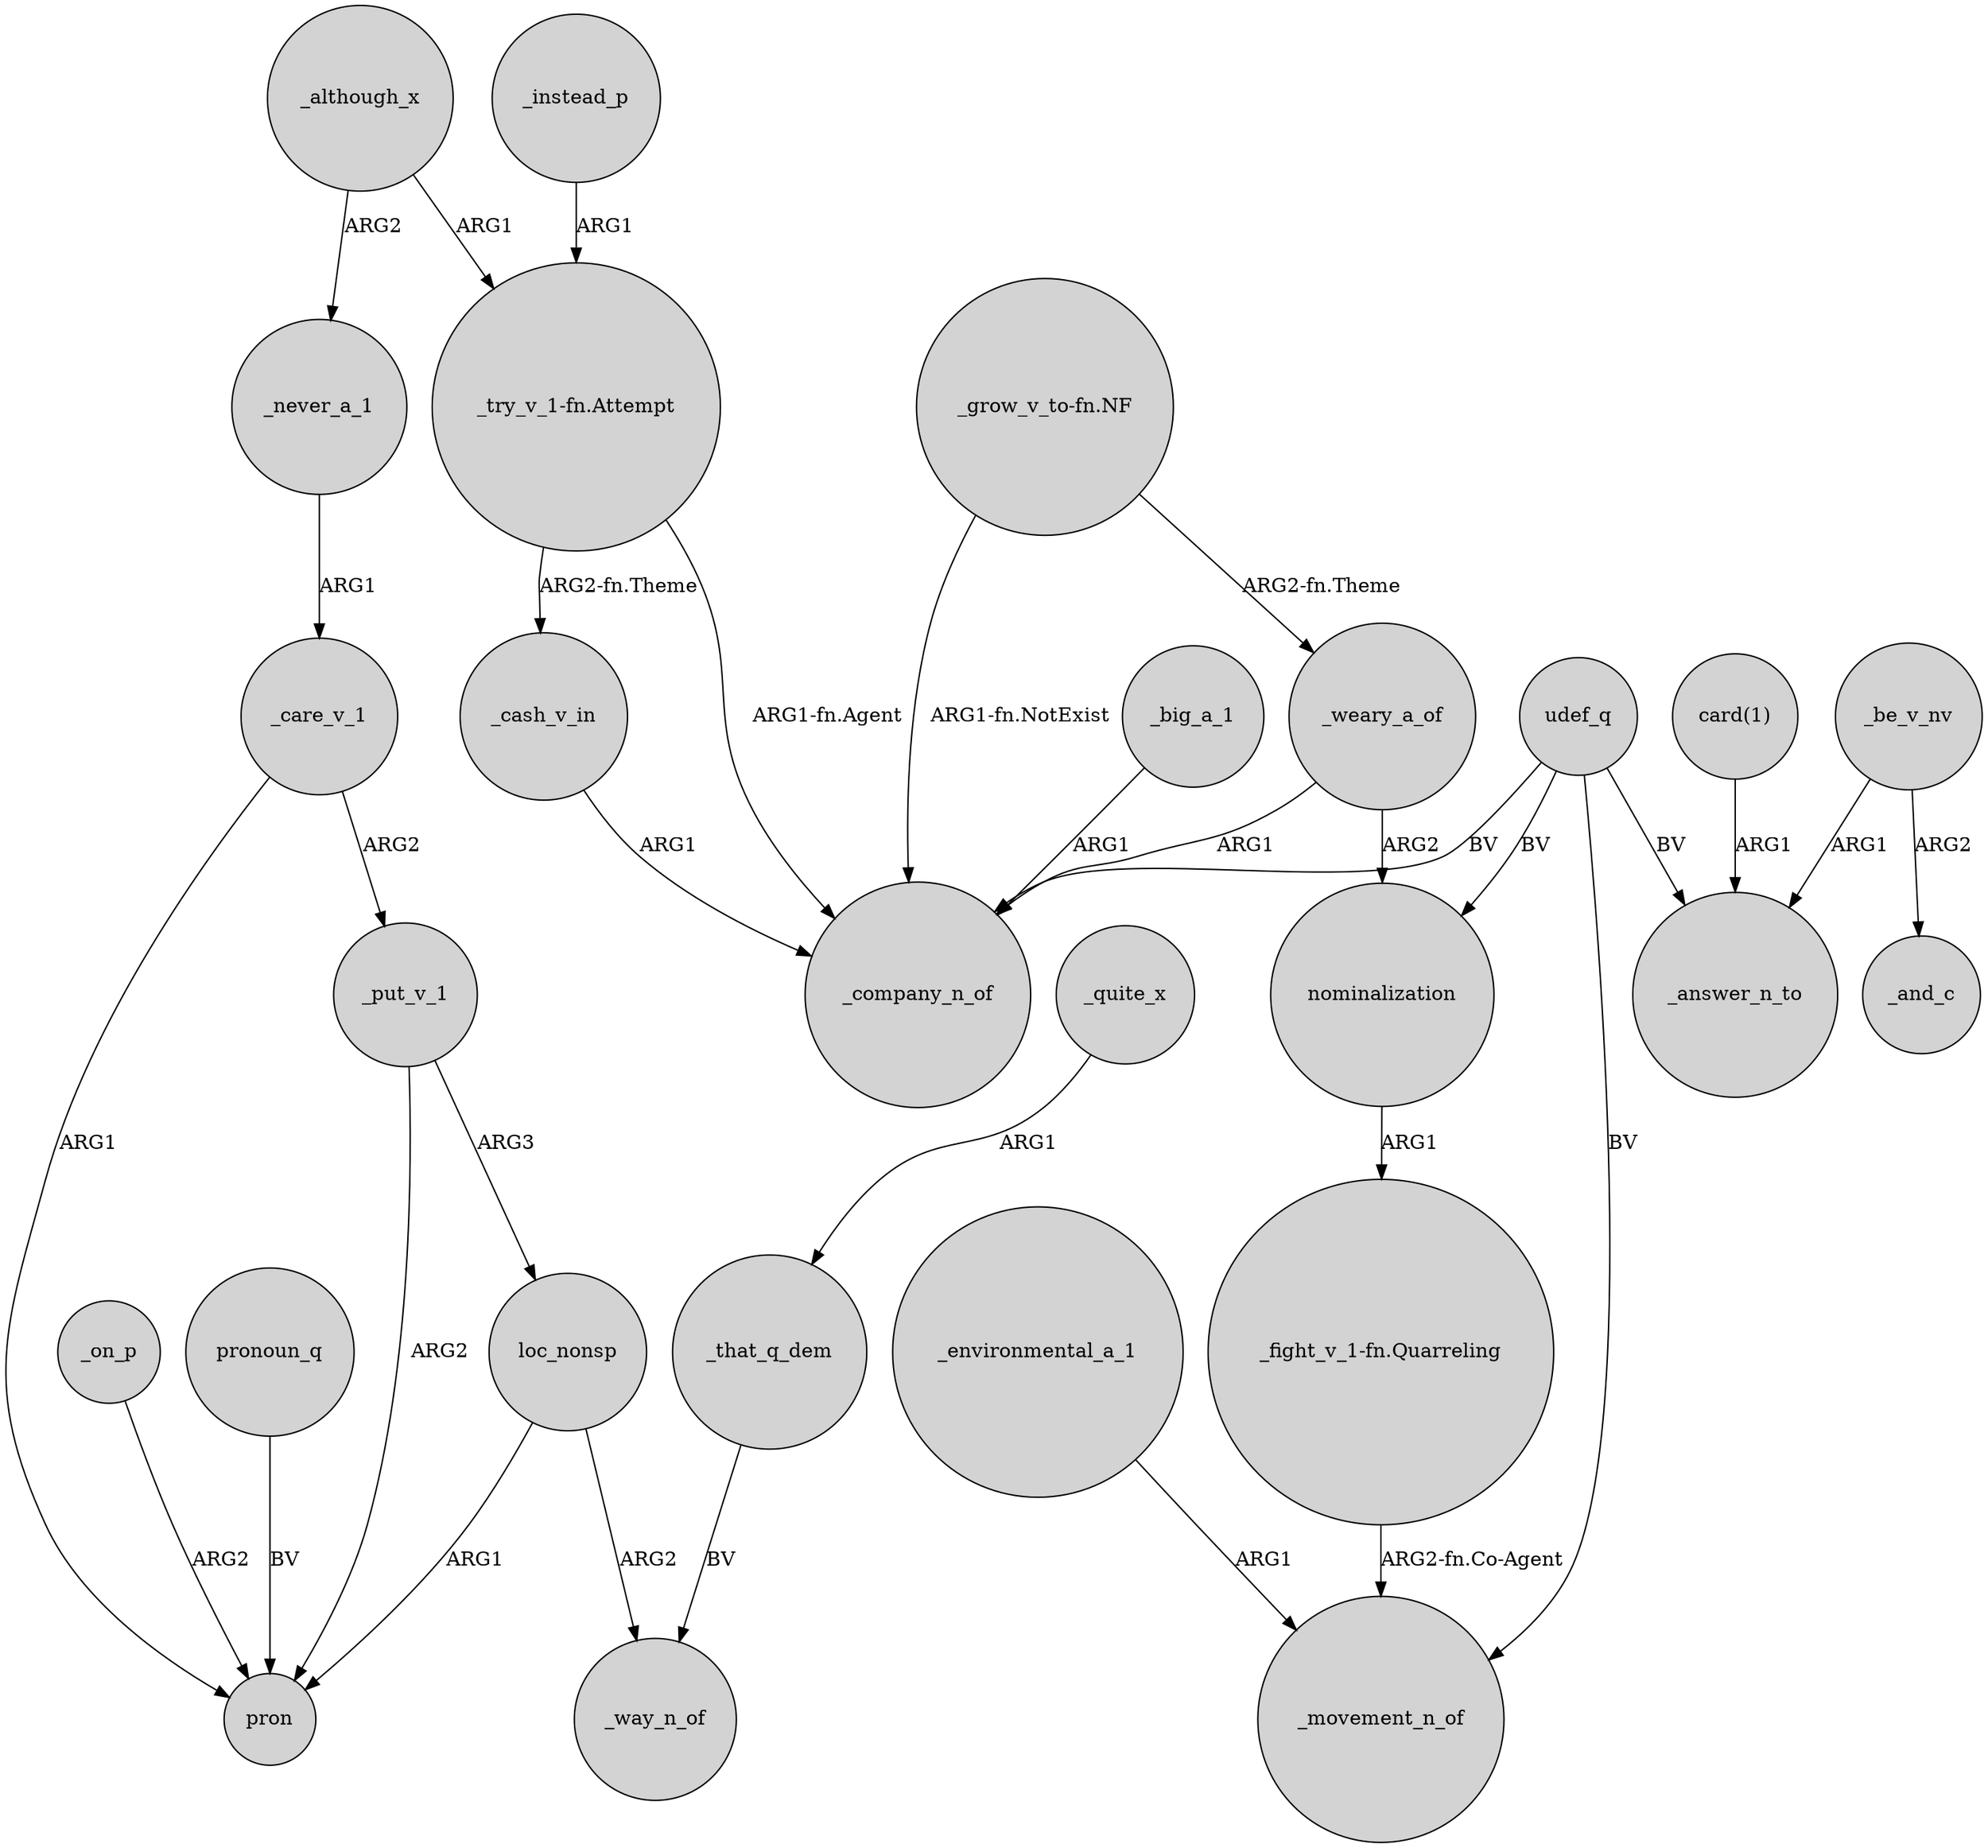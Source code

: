 digraph {
	node [shape=circle style=filled]
	_put_v_1 -> loc_nonsp [label=ARG3]
	_weary_a_of -> nominalization [label=ARG2]
	_care_v_1 -> pron [label=ARG1]
	udef_q -> _movement_n_of [label=BV]
	_although_x -> "_try_v_1-fn.Attempt" [label=ARG1]
	loc_nonsp -> pron [label=ARG1]
	"card(1)" -> _answer_n_to [label=ARG1]
	_environmental_a_1 -> _movement_n_of [label=ARG1]
	"_grow_v_to-fn.NF" -> _weary_a_of [label="ARG2-fn.Theme"]
	"_grow_v_to-fn.NF" -> _company_n_of [label="ARG1-fn.NotExist"]
	_weary_a_of -> _company_n_of [label=ARG1]
	_put_v_1 -> pron [label=ARG2]
	_never_a_1 -> _care_v_1 [label=ARG1]
	_that_q_dem -> _way_n_of [label=BV]
	_instead_p -> "_try_v_1-fn.Attempt" [label=ARG1]
	"_try_v_1-fn.Attempt" -> _company_n_of [label="ARG1-fn.Agent"]
	_on_p -> pron [label=ARG2]
	_big_a_1 -> _company_n_of [label=ARG1]
	pronoun_q -> pron [label=BV]
	loc_nonsp -> _way_n_of [label=ARG2]
	udef_q -> _answer_n_to [label=BV]
	_be_v_nv -> _answer_n_to [label=ARG1]
	"_fight_v_1-fn.Quarreling" -> _movement_n_of [label="ARG2-fn.Co-Agent"]
	udef_q -> nominalization [label=BV]
	_although_x -> _never_a_1 [label=ARG2]
	_be_v_nv -> _and_c [label=ARG2]
	_care_v_1 -> _put_v_1 [label=ARG2]
	nominalization -> "_fight_v_1-fn.Quarreling" [label=ARG1]
	udef_q -> _company_n_of [label=BV]
	"_try_v_1-fn.Attempt" -> _cash_v_in [label="ARG2-fn.Theme"]
	_quite_x -> _that_q_dem [label=ARG1]
	_cash_v_in -> _company_n_of [label=ARG1]
}
